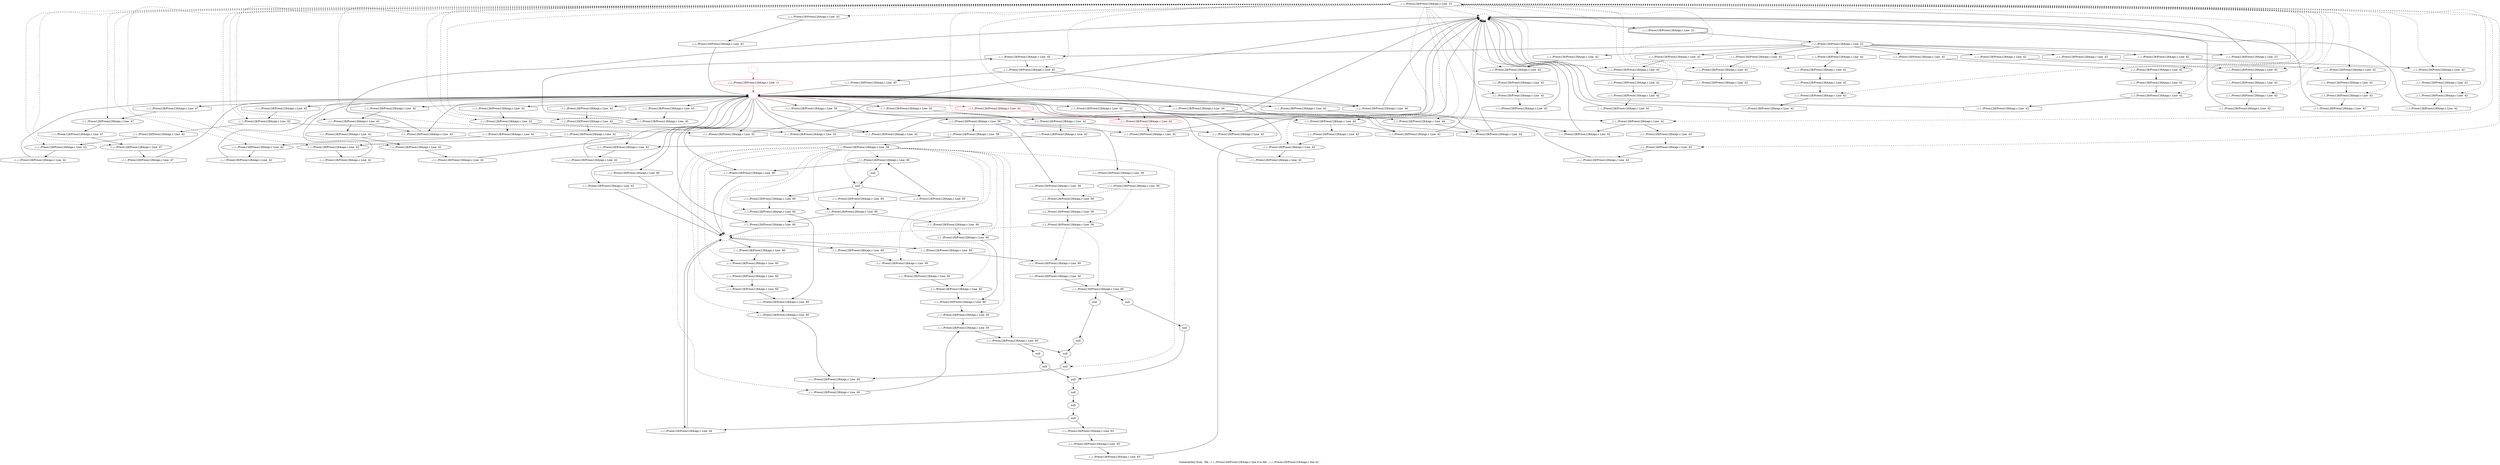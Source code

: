 digraph "Vulnerability from 'file ../../../Preon128/Preon128A/api.c line 8 to file ../../../Preon128/Preon128A/api.c line 42 '  "{
label="Vulnerability from  'file ../../../Preon128/Preon128A/api.c line 8 to file ../../../Preon128/Preon128A/api.c line 42 ' ";
node_1162[shape=ellipse,style=solid,label="../../../Preon128/Preon128A/api.c Line  23"]
node_1159[shape=ellipse,style=dashed,label=""]
"node_1162"->"node_1159" [style=dashed]
node_1230[shape=ellipse,style=solid,label="../../../Preon128/Preon128A/api.c Line  42"]
"node_1162"->"node_1230" [style=dashed]
node_1232[shape=ellipse,style=solid,label="../../../Preon128/Preon128A/api.c Line  42"]
"node_1162"->"node_1232" [style=dashed]
node_1259[shape=ellipse,style=solid,label="../../../Preon128/Preon128A/api.c Line  47"]
"node_1162"->"node_1259" [style=dashed]
node_1190[shape=ellipse,style=solid,label="../../../Preon128/Preon128A/api.c Line  42"]
"node_1162"->"node_1190" [style=dashed]
node_1173[shape=ellipse,style=solid,label="../../../Preon128/Preon128A/api.c Line  42"]
"node_1162"->"node_1173" [style=dashed]
node_1261[shape=ellipse,style=solid,label="../../../Preon128/Preon128A/api.c Line  47"]
"node_1162"->"node_1261" [style=dashed]
node_1195[shape=ellipse,style=solid,label="../../../Preon128/Preon128A/api.c Line  42"]
"node_1162"->"node_1195" [style=dashed]
node_1241[shape=ellipse,style=solid,label="../../../Preon128/Preon128A/api.c Line  42"]
"node_1162"->"node_1241" [style=dashed]
node_1243[shape=ellipse,style=solid,label="../../../Preon128/Preon128A/api.c Line  42"]
"node_1162"->"node_1243" [style=dashed]
node_1245[shape=ellipse,style=solid,label="../../../Preon128/Preon128A/api.c Line  42"]
"node_1162"->"node_1245" [style=dashed]
node_1186[shape=ellipse,style=solid,label="../../../Preon128/Preon128A/api.c Line  42"]
"node_1162"->"node_1186" [style=dashed]
node_1250[shape=ellipse,style=solid,label="../../../Preon128/Preon128A/api.c Line  44"]
"node_1162"->"node_1250" [style=dashed]
node_1177[shape=ellipse,style=solid,label="../../../Preon128/Preon128A/api.c Line  42"]
"node_1162"->"node_1177" [style=dashed]
node_1217[shape=ellipse,style=solid,label="../../../Preon128/Preon128A/api.c Line  42"]
"node_1162"->"node_1217" [style=dashed]
node_1188[shape=ellipse,style=solid,label="../../../Preon128/Preon128A/api.c Line  42"]
"node_1162"->"node_1188" [style=dashed]
node_1179[shape=ellipse,style=solid,label="../../../Preon128/Preon128A/api.c Line  42"]
"node_1162"->"node_1179" [style=dashed]
node_1200[shape=ellipse,style=solid,label="../../../Preon128/Preon128A/api.c Line  42"]
"node_1162"->"node_1200" [style=dashed]
node_1202[shape=ellipse,style=solid,label="../../../Preon128/Preon128A/api.c Line  42"]
"node_1162"->"node_1202" [style=dashed]
node_1168[shape=ellipse,style=solid,label="../../../Preon128/Preon128A/api.c Line  42"]
"node_1162"->"node_1168" [style=dashed]
node_1221[shape=ellipse,style=solid,label="../../../Preon128/Preon128A/api.c Line  42"]
"node_1162"->"node_1221" [style=dashed]
node_1223[shape=ellipse,style=solid,label="../../../Preon128/Preon128A/api.c Line  42"]
"node_1162"->"node_1223" [style=dashed]
node_1184[shape=ellipse,style=solid,label="../../../Preon128/Preon128A/api.c Line  42"]
"node_1162"->"node_1184" [style=dashed]
node_1228[shape=ellipse,style=solid,label="../../../Preon128/Preon128A/api.c Line  42"]
"node_1162"->"node_1228" [style=dashed]
node_1175[shape=ellipse,style=solid,label="../../../Preon128/Preon128A/api.c Line  42"]
"node_1162"->"node_1175" [style=dashed]
node_1234[shape=ellipse,style=solid,label="../../../Preon128/Preon128A/api.c Line  42"]
"node_1162"->"node_1234" [style=dashed]
node_1164[shape=ellipse,style=solid,label="../../../Preon128/Preon128A/api.c Line  42"]
"node_1162"->"node_1164" [style=dashed]
node_1209[shape=ellipse,style=solid,label="../../../Preon128/Preon128A/api.c Line  42"]
"node_1162"->"node_1209" [style=dashed]
node_1211[shape=ellipse,style=solid,label="../../../Preon128/Preon128A/api.c Line  42", color=red]
"node_1162"->"node_1211" [style=dashed]
node_1207[shape=ellipse,style=solid,label="../../../Preon128/Preon128A/api.c Line  42"]
"node_1162"->"node_1207" [style=dashed]
node_1219[shape=ellipse,style=solid,label="../../../Preon128/Preon128A/api.c Line  42"]
"node_1162"->"node_1219" [style=dashed]
node_1197[shape=ellipse,style=solid,label="../../../Preon128/Preon128A/api.c Line  42"]
"node_1162"->"node_1197" [style=dashed]
node_1166[shape=ellipse,style=solid,label="../../../Preon128/Preon128A/api.c Line  42"]
"node_1162"->"node_1166" [style=dashed]
node_1253[shape=ellipse,style=solid,label="../../../Preon128/Preon128A/api.c Line  45"]
"node_1162"->"node_1253" [style=dashed]
node_1255[shape=ellipse,style=solid,label="../../../Preon128/Preon128A/api.c Line  45"]
"node_1162"->"node_1255" [style=dashed]
node_1239[shape=ellipse,style=solid,label="../../../Preon128/Preon128A/api.c Line  42"]
"node_1162"->"node_1239" [style=dashed]
node_1213[shape=ellipse,style=solid,label="../../../Preon128/Preon128A/api.c Line  42"]
"node_1162"->"node_1213" [style=dashed]
node_1161[shape=doubleoctagon,style=solid,label="../../../Preon128/Preon128A/api.c Line  22"]
node_1160[shape=ellipse,style=solid,label="../../../Preon128/Preon128A/api.c Line  22"]
"node_1161"->"node_1160"
node_1229[shape=octagon,style=solid,label="../../../Preon128/Preon128A/api.c Line  42"]
"node_1160"->"node_1229"
node_1174[shape=octagon,style=solid,label="../../../Preon128/Preon128A/api.c Line  42"]
"node_1160"->"node_1174"
node_1256[shape=octagon,style=solid,label="../../../Preon128/Preon128A/api.c Line  45"]
"node_1160"->"node_1256"
node_1196[shape=octagon,style=solid,label="../../../Preon128/Preon128A/api.c Line  42"]
"node_1160"->"node_1196"
node_1163[shape=octagon,style=solid,label="../../../Preon128/Preon128A/api.c Line  23"]
"node_1160"->"node_1163"
node_1185[shape=octagon,style=solid,label="../../../Preon128/Preon128A/api.c Line  42"]
"node_1160"->"node_1185"
node_1165[shape=octagon,style=solid,label="../../../Preon128/Preon128A/api.c Line  42"]
"node_1160"->"node_1165"
node_1208[shape=octagon,style=solid,label="../../../Preon128/Preon128A/api.c Line  42"]
"node_1160"->"node_1208"
node_1218[shape=octagon,style=solid,label="../../../Preon128/Preon128A/api.c Line  42"]
"node_1160"->"node_1218"
node_1240[shape=octagon,style=solid,label="../../../Preon128/Preon128A/api.c Line  42"]
"node_1160"->"node_1240"
"node_1159"->"node_1161"
node_1158[shape=octagon,style=solid,label="../../../Preon128/Preon128A/api.c Line  11", color=red]
node_1157[shape=ellipse,style=dashed,label="", color=red]
"node_1158"->"node_1157" [color=red]
node_1258[shape=octagon,style=solid,label="../../../Preon128/Preon128A/api.c Line  46"]
"node_1157"->"node_1258"
node_1260[shape=octagon,style=solid,label="../../../Preon128/Preon128A/api.c Line  47"]
"node_1157"->"node_1260"
node_1264[shape=octagon,style=solid,label="../../../Preon128/Preon128A/api.c Line  56"]
"node_1157"->"node_1264"
node_1319[shape=octagon,style=solid,label="../../../Preon128/Preon128A/api.c Line  62"]
"node_1157"->"node_1319"
node_1310[shape=octagon,style=solid,label="../../../Preon128/Preon128A/api.c Line  60"]
"node_1157"->"node_1310"
node_1244[shape=octagon,style=solid,label="../../../Preon128/Preon128A/api.c Line  42"]
"node_1157"->"node_1244"
node_1293[shape=octagon,style=solid,label="../../../Preon128/Preon128A/api.c Line  60"]
"node_1157"->"node_1293"
node_1248[shape=octagon,style=solid,label="../../../Preon128/Preon128A/api.c Line  42"]
"node_1157"->"node_1248"
node_1215[shape=octagon,style=solid,label="../../../Preon128/Preon128A/api.c Line  42"]
"node_1157"->"node_1215"
node_1189[shape=octagon,style=solid,label="../../../Preon128/Preon128A/api.c Line  42"]
"node_1157"->"node_1189"
node_1182[shape=octagon,style=solid,label="../../../Preon128/Preon128A/api.c Line  42"]
"node_1157"->"node_1182"
node_1178[shape=octagon,style=solid,label="../../../Preon128/Preon128A/api.c Line  42"]
"node_1157"->"node_1178"
node_1201[shape=octagon,style=solid,label="../../../Preon128/Preon128A/api.c Line  42"]
"node_1157"->"node_1201"
node_1205[shape=octagon,style=solid,label="../../../Preon128/Preon128A/api.c Line  42"]
"node_1157"->"node_1205"
node_1193[shape=octagon,style=solid,label="../../../Preon128/Preon128A/api.c Line  42"]
"node_1157"->"node_1193"
node_1171[shape=octagon,style=solid,label="../../../Preon128/Preon128A/api.c Line  42"]
"node_1157"->"node_1171"
node_1222[shape=octagon,style=solid,label="../../../Preon128/Preon128A/api.c Line  42"]
"node_1157"->"node_1222"
node_1167[shape=octagon,style=solid,label="../../../Preon128/Preon128A/api.c Line  42"]
"node_1157"->"node_1167"
node_1226[shape=octagon,style=solid,label="../../../Preon128/Preon128A/api.c Line  42"]
"node_1157"->"node_1226"
node_1233[shape=octagon,style=solid,label="../../../Preon128/Preon128A/api.c Line  42"]
"node_1157"->"node_1233"
node_1272[shape=octagon,style=solid,label="../../../Preon128/Preon128A/api.c Line  60"]
"node_1157"->"node_1272"
node_1251[shape=octagon,style=solid,label="../../../Preon128/Preon128A/api.c Line  44"]
"node_1157"->"node_1251"
node_1252[shape=octagon,style=solid,label="../../../Preon128/Preon128A/api.c Line  44"]
"node_1157"->"node_1252"
node_1254[shape=octagon,style=solid,label="../../../Preon128/Preon128A/api.c Line  45"]
"node_1157"->"node_1254"
node_1237[shape=octagon,style=solid,label="../../../Preon128/Preon128A/api.c Line  42"]
"node_1157"->"node_1237"
node_1212[shape=octagon,style=solid,label="../../../Preon128/Preon128A/api.c Line  42", color=red]
"node_1157"->"node_1212" [color=red]
node_1156[shape=ellipse,style=dashed,label="", color=red]
"node_1156"->"node_1158" [color=red]
"node_1229"->"node_1228"
node_1238[shape=octagon,style=solid,label="../../../Preon128/Preon128A/api.c Line  42"]
"node_1230"->"node_1238"
node_1231[shape=octagon,style=solid,label="../../../Preon128/Preon128A/api.c Line  42"]
"node_1231"->"node_1230"
node_1235[shape=octagon,style=solid,label="../../../Preon128/Preon128A/api.c Line  42"]
"node_1232"->"node_1235"
"node_1232"->"node_1237"
"node_1174"->"node_1173"
"node_1256"->"node_1255"
node_1257[shape=octagon,style=solid,label="../../../Preon128/Preon128A/api.c Line  45"]
"node_1257"->"node_1157"
"node_1258"->"node_1159"
node_1262[shape=octagon,style=solid,label="../../../Preon128/Preon128A/api.c Line  47"]
"node_1259"->"node_1262"
"node_1260"->"node_1259"
node_1192[shape=octagon,style=solid,label="../../../Preon128/Preon128A/api.c Line  42"]
"node_1190"->"node_1192"
node_1191[shape=octagon,style=solid,label="../../../Preon128/Preon128A/api.c Line  42"]
"node_1191"->"node_1190"
node_1176[shape=octagon,style=solid,label="../../../Preon128/Preon128A/api.c Line  42"]
"node_1173"->"node_1176"
node_1199[shape=octagon,style=solid,label="../../../Preon128/Preon128A/api.c Line  47"]
"node_1261"->"node_1199"
"node_1262"->"node_1261"
node_1263[shape=ellipse,style=solid,label="../../../Preon128/Preon128A/api.c Line  56"]
node_1266[shape=octagon,style=solid,label="../../../Preon128/Preon128A/api.c Line  58"]
"node_1263"->"node_1266"
node_1268[shape=octagon,style=solid,label="../../../Preon128/Preon128A/api.c Line  58"]
"node_1263"->"node_1268"
node_1282[shape=octagon,style=solid,label="../../../Preon128/Preon128A/api.c Line  58"]
"node_1263"->"node_1282"
"node_1264"->"node_1263"
node_1265[shape=ellipse,style=solid,label="../../../Preon128/Preon128A/api.c Line  58"]
node_1267[shape=ellipse,style=solid,label="../../../Preon128/Preon128A/api.c Line  58"]
"node_1265"->"node_1267" [style=dashed]
node_1269[shape=ellipse,style=solid,label="../../../Preon128/Preon128A/api.c Line  58"]
"node_1265"->"node_1269" [style=dashed]
node_1194[shape=octagon,style=solid,label="../../../Preon128/Preon128A/api.c Line  42"]
"node_1194"->"node_1159"
node_1198[shape=octagon,style=solid,label="../../../Preon128/Preon128A/api.c Line  42"]
"node_1195"->"node_1198"
"node_1196"->"node_1195"
node_1318[shape=octagon,style=solid,label="null"]
node_1317[shape=ellipse,style=solid,label="null"]
"node_1318"->"node_1317"
node_1271[shape=ellipse,style=dashed,label=""]
"node_1319"->"node_1271"
node_1320[shape=ellipse,style=solid,label="../../../Preon128/Preon128A/api.c Line  63"]
node_1322[shape=octagon,style=solid,label="../../../Preon128/Preon128A/api.c Line  63"]
"node_1320"->"node_1322"
node_1321[shape=octagon,style=solid,label="../../../Preon128/Preon128A/api.c Line  63"]
"node_1321"->"node_1320"
"node_1322"->"node_1157"
node_1323[shape=octagon,style=solid,label="../../../Preon128/Preon128A/api.c Line  64"]
"node_1323"->"node_1271"
"node_1310"->"node_1271"
node_1311[shape=ellipse,style=solid,label="../../../Preon128/Preon128A/api.c Line  60"]
node_1305[shape=octagon,style=solid,label="../../../Preon128/Preon128A/api.c Line  60"]
"node_1311"->"node_1305"
node_1312[shape=octagon,style=solid,label="../../../Preon128/Preon128A/api.c Line  60"]
"node_1312"->"node_1311"
node_1313[shape=ellipse,style=solid,label="null"]
node_1303[shape=octagon,style=solid,label="../../../Preon128/Preon128A/api.c Line  60"]
"node_1313"->"node_1303"
node_1314[shape=octagon,style=solid,label="null"]
"node_1314"->"node_1313"
node_1315[shape=ellipse,style=solid,label="null"]
"node_1315"->"node_1318"
node_1316[shape=octagon,style=solid,label="null"]
"node_1316"->"node_1315"
"node_1317"->"node_1321"
"node_1317"->"node_1323"
node_1249[shape=octagon,style=solid,label="../../../Preon128/Preon128A/api.c Line  42"]
"node_1241"->"node_1249"
node_1242[shape=octagon,style=solid,label="../../../Preon128/Preon128A/api.c Line  42"]
"node_1242"->"node_1241"
node_1246[shape=octagon,style=solid,label="../../../Preon128/Preon128A/api.c Line  42"]
"node_1243"->"node_1246"
"node_1243"->"node_1248"
"node_1244"->"node_1243"
node_1247[shape=octagon,style=solid,label="../../../Preon128/Preon128A/api.c Line  42"]
"node_1245"->"node_1247"
"node_1186"->"node_1194"
node_1187[shape=octagon,style=solid,label="../../../Preon128/Preon128A/api.c Line  42"]
"node_1187"->"node_1186"
node_1289[shape=ellipse,style=solid,label="../../../Preon128/Preon128A/api.c Line  60"]
node_1288[shape=octagon,style=solid,label="../../../Preon128/Preon128A/api.c Line  60"]
"node_1289"->"node_1288"
node_1290[shape=octagon,style=solid,label="../../../Preon128/Preon128A/api.c Line  60"]
"node_1290"->"node_1289"
node_1291[shape=ellipse,style=solid,label="../../../Preon128/Preon128A/api.c Line  60"]
"node_1291"->"node_1290"
node_1292[shape=octagon,style=solid,label="../../../Preon128/Preon128A/api.c Line  60"]
"node_1292"->"node_1291"
"node_1293"->"node_1271"
node_1294[shape=ellipse,style=solid,label="../../../Preon128/Preon128A/api.c Line  60"]
"node_1294"->"node_1293"
node_1297[shape=octagon,style=solid,label="null"]
"node_1294"->"node_1297"
node_1295[shape=octagon,style=solid,label="../../../Preon128/Preon128A/api.c Line  60"]
"node_1295"->"node_1294"
"node_1246"->"node_1245"
"node_1247"->"node_1157"
"node_1248"->"node_1159"
"node_1249"->"node_1159"
"node_1250"->"node_1252"
"node_1176"->"node_1175"
"node_1177"->"node_1182"
node_1180[shape=octagon,style=solid,label="../../../Preon128/Preon128A/api.c Line  42"]
"node_1177"->"node_1180"
"node_1215"->"node_1159"
node_1216[shape=octagon,style=solid,label="../../../Preon128/Preon128A/api.c Line  42"]
"node_1216"->"node_1159"
node_1220[shape=octagon,style=solid,label="../../../Preon128/Preon128A/api.c Line  42"]
"node_1217"->"node_1220"
"node_1188"->"node_1191"
"node_1188"->"node_1193"
"node_1189"->"node_1188"
"node_1182"->"node_1159"
node_1183[shape=octagon,style=solid,label="../../../Preon128/Preon128A/api.c Line  42"]
"node_1183"->"node_1159"
"node_1178"->"node_1177"
node_1181[shape=octagon,style=solid,label="../../../Preon128/Preon128A/api.c Line  42"]
"node_1179"->"node_1181"
node_1203[shape=octagon,style=solid,label="../../../Preon128/Preon128A/api.c Line  42"]
"node_1200"->"node_1203"
"node_1200"->"node_1205"
"node_1201"->"node_1200"
node_1204[shape=octagon,style=solid,label="../../../Preon128/Preon128A/api.c Line  42"]
"node_1202"->"node_1204"
"node_1266"->"node_1265"
node_1270[shape=octagon,style=solid,label="../../../Preon128/Preon128A/api.c Line  58"]
"node_1267"->"node_1270"
"node_1268"->"node_1267"
"node_1269"->"node_1271" [style=dashed]
node_1273[shape=ellipse,style=solid,label="../../../Preon128/Preon128A/api.c Line  60"]
"node_1269"->"node_1273" [style=dashed]
node_1275[shape=ellipse,style=solid,label="../../../Preon128/Preon128A/api.c Line  60"]
"node_1269"->"node_1275" [style=dashed]
"node_1270"->"node_1269"
"node_1203"->"node_1202"
"node_1204"->"node_1157"
"node_1205"->"node_1159"
"node_1192"->"node_1157"
"node_1193"->"node_1159"
"node_1171"->"node_1159"
node_1169[shape=octagon,style=solid,label="../../../Preon128/Preon128A/api.c Line  42"]
"node_1169"->"node_1168"
node_1296[shape=ellipse,style=solid,label="null"]
"node_1296"->"node_1312"
"node_1296"->"node_1295"
node_1301[shape=octagon,style=solid,label="../../../Preon128/Preon128A/api.c Line  60"]
"node_1296"->"node_1301"
"node_1297"->"node_1296"
node_1298[shape=ellipse,style=solid,label="../../../Preon128/Preon128A/api.c Line  60"]
"node_1298"->"node_1288"
node_1299[shape=octagon,style=solid,label="../../../Preon128/Preon128A/api.c Line  60"]
"node_1299"->"node_1298"
node_1300[shape=ellipse,style=solid,label="../../../Preon128/Preon128A/api.c Line  60"]
"node_1300"->"node_1310"
"node_1300"->"node_1299"
"node_1301"->"node_1300"
node_1302[shape=ellipse,style=solid,label="../../../Preon128/Preon128A/api.c Line  60"]
node_1286[shape=octagon,style=solid,label="../../../Preon128/Preon128A/api.c Line  60"]
"node_1302"->"node_1286"
node_1170[shape=octagon,style=solid,label="../../../Preon128/Preon128A/api.c Line  42"]
"node_1168"->"node_1170"
"node_1163"->"node_1162"
node_1224[shape=octagon,style=solid,label="../../../Preon128/Preon128A/api.c Line  42"]
"node_1221"->"node_1224"
"node_1221"->"node_1226"
"node_1222"->"node_1221"
node_1225[shape=octagon,style=solid,label="../../../Preon128/Preon128A/api.c Line  42"]
"node_1223"->"node_1225"
"node_1224"->"node_1223"
"node_1184"->"node_1187"
"node_1185"->"node_1184"
"node_1167"->"node_1166"
"node_1170"->"node_1157"
"node_1225"->"node_1157"
"node_1226"->"node_1159"
node_1227[shape=octagon,style=solid,label="../../../Preon128/Preon128A/api.c Line  42"]
"node_1227"->"node_1159"
"node_1228"->"node_1231"
"node_1175"->"node_1183"
"node_1165"->"node_1164"
"node_1233"->"node_1232"
node_1236[shape=octagon,style=solid,label="../../../Preon128/Preon128A/api.c Line  42"]
"node_1234"->"node_1236"
"node_1235"->"node_1234"
"node_1236"->"node_1157"
node_1172[shape=octagon,style=solid,label="../../../Preon128/Preon128A/api.c Line  42"]
"node_1164"->"node_1172"
"node_1180"->"node_1179"
"node_1181"->"node_1157"
"node_1209"->"node_1216"
node_1210[shape=octagon,style=solid,label="../../../Preon128/Preon128A/api.c Line  42"]
"node_1210"->"node_1209"
"node_1211"->"node_1215"
node_1206[shape=octagon,style=solid,label="../../../Preon128/Preon128A/api.c Line  42"]
"node_1206"->"node_1159"
"node_1207"->"node_1210"
"node_1208"->"node_1207"
"node_1303"->"node_1302"
node_1304[shape=ellipse,style=solid,label="../../../Preon128/Preon128A/api.c Line  60"]
"node_1304"->"node_1303"
"node_1305"->"node_1304"
node_1306[shape=ellipse,style=solid,label="../../../Preon128/Preon128A/api.c Line  60"]
"node_1306"->"node_1305"
node_1307[shape=octagon,style=solid,label="../../../Preon128/Preon128A/api.c Line  60"]
"node_1307"->"node_1306"
node_1308[shape=ellipse,style=solid,label="../../../Preon128/Preon128A/api.c Line  60"]
"node_1308"->"node_1307"
node_1309[shape=octagon,style=solid,label="../../../Preon128/Preon128A/api.c Line  60"]
"node_1309"->"node_1308"
"node_1218"->"node_1217"
"node_1219"->"node_1227"
"node_1220"->"node_1219"
"node_1172"->"node_1159"
"node_1271"->"node_1323"
"node_1271"->"node_1292"
"node_1271"->"node_1309"
node_1274[shape=octagon,style=solid,label="../../../Preon128/Preon128A/api.c Line  60"]
"node_1271"->"node_1274"
"node_1272"->"node_1271"
node_1276[shape=octagon,style=solid,label="../../../Preon128/Preon128A/api.c Line  60"]
"node_1273"->"node_1276"
"node_1274"->"node_1273"
node_1278[shape=octagon,style=solid,label="null"]
"node_1275"->"node_1278"
node_1280[shape=octagon,style=solid,label="null"]
"node_1275"->"node_1280"
"node_1197"->"node_1206"
"node_1198"->"node_1197"
"node_1199"->"node_1157"
"node_1166"->"node_1171"
"node_1166"->"node_1169"
"node_1251"->"node_1250"
"node_1252"->"node_1159"
"node_1253"->"node_1256"
"node_1254"->"node_1253"
"node_1255"->"node_1257"
"node_1255"->"node_1258"
"node_1237"->"node_1159"
"node_1238"->"node_1159"
"node_1239"->"node_1242"
"node_1240"->"node_1239"
"node_1276"->"node_1275"
node_1277[shape=ellipse,style=solid,label="null"]
"node_1277"->"node_1316"
"node_1278"->"node_1277"
node_1279[shape=ellipse,style=solid,label="null"]
"node_1279"->"node_1314"
"node_1280"->"node_1279"
node_1281[shape=ellipse,style=solid,label="../../../Preon128/Preon128A/api.c Line  58"]
"node_1281"->"node_1311" [style=dashed]
"node_1281"->"node_1313" [style=dashed]
"node_1281"->"node_1289" [style=dashed]
"node_1281"->"node_1291" [style=dashed]
"node_1281"->"node_1294" [style=dashed]
"node_1281"->"node_1296" [style=dashed]
"node_1281"->"node_1298" [style=dashed]
"node_1281"->"node_1300" [style=dashed]
"node_1281"->"node_1302" [style=dashed]
"node_1281"->"node_1304" [style=dashed]
"node_1281"->"node_1306" [style=dashed]
"node_1281"->"node_1308" [style=dashed]
"node_1281"->"node_1271" [style=dashed]
node_1285[shape=ellipse,style=solid,label="../../../Preon128/Preon128A/api.c Line  60"]
"node_1281"->"node_1285" [style=dashed]
node_1287[shape=ellipse,style=solid,label="../../../Preon128/Preon128A/api.c Line  60"]
"node_1281"->"node_1287" [style=dashed]
"node_1282"->"node_1281"
node_1283[shape=ellipse,style=solid,label="null"]
"node_1283"->"node_1316"
node_1284[shape=octagon,style=solid,label="null"]
"node_1284"->"node_1283"
"node_1285"->"node_1314"
"node_1285"->"node_1284"
"node_1286"->"node_1285"
"node_1287"->"node_1286"
"node_1288"->"node_1287"
"node_1212"->"node_1211" [color=red]
node_1214[shape=octagon,style=solid,label="../../../Preon128/Preon128A/api.c Line  42"]
"node_1213"->"node_1214"
"node_1214"->"node_1157"
}

